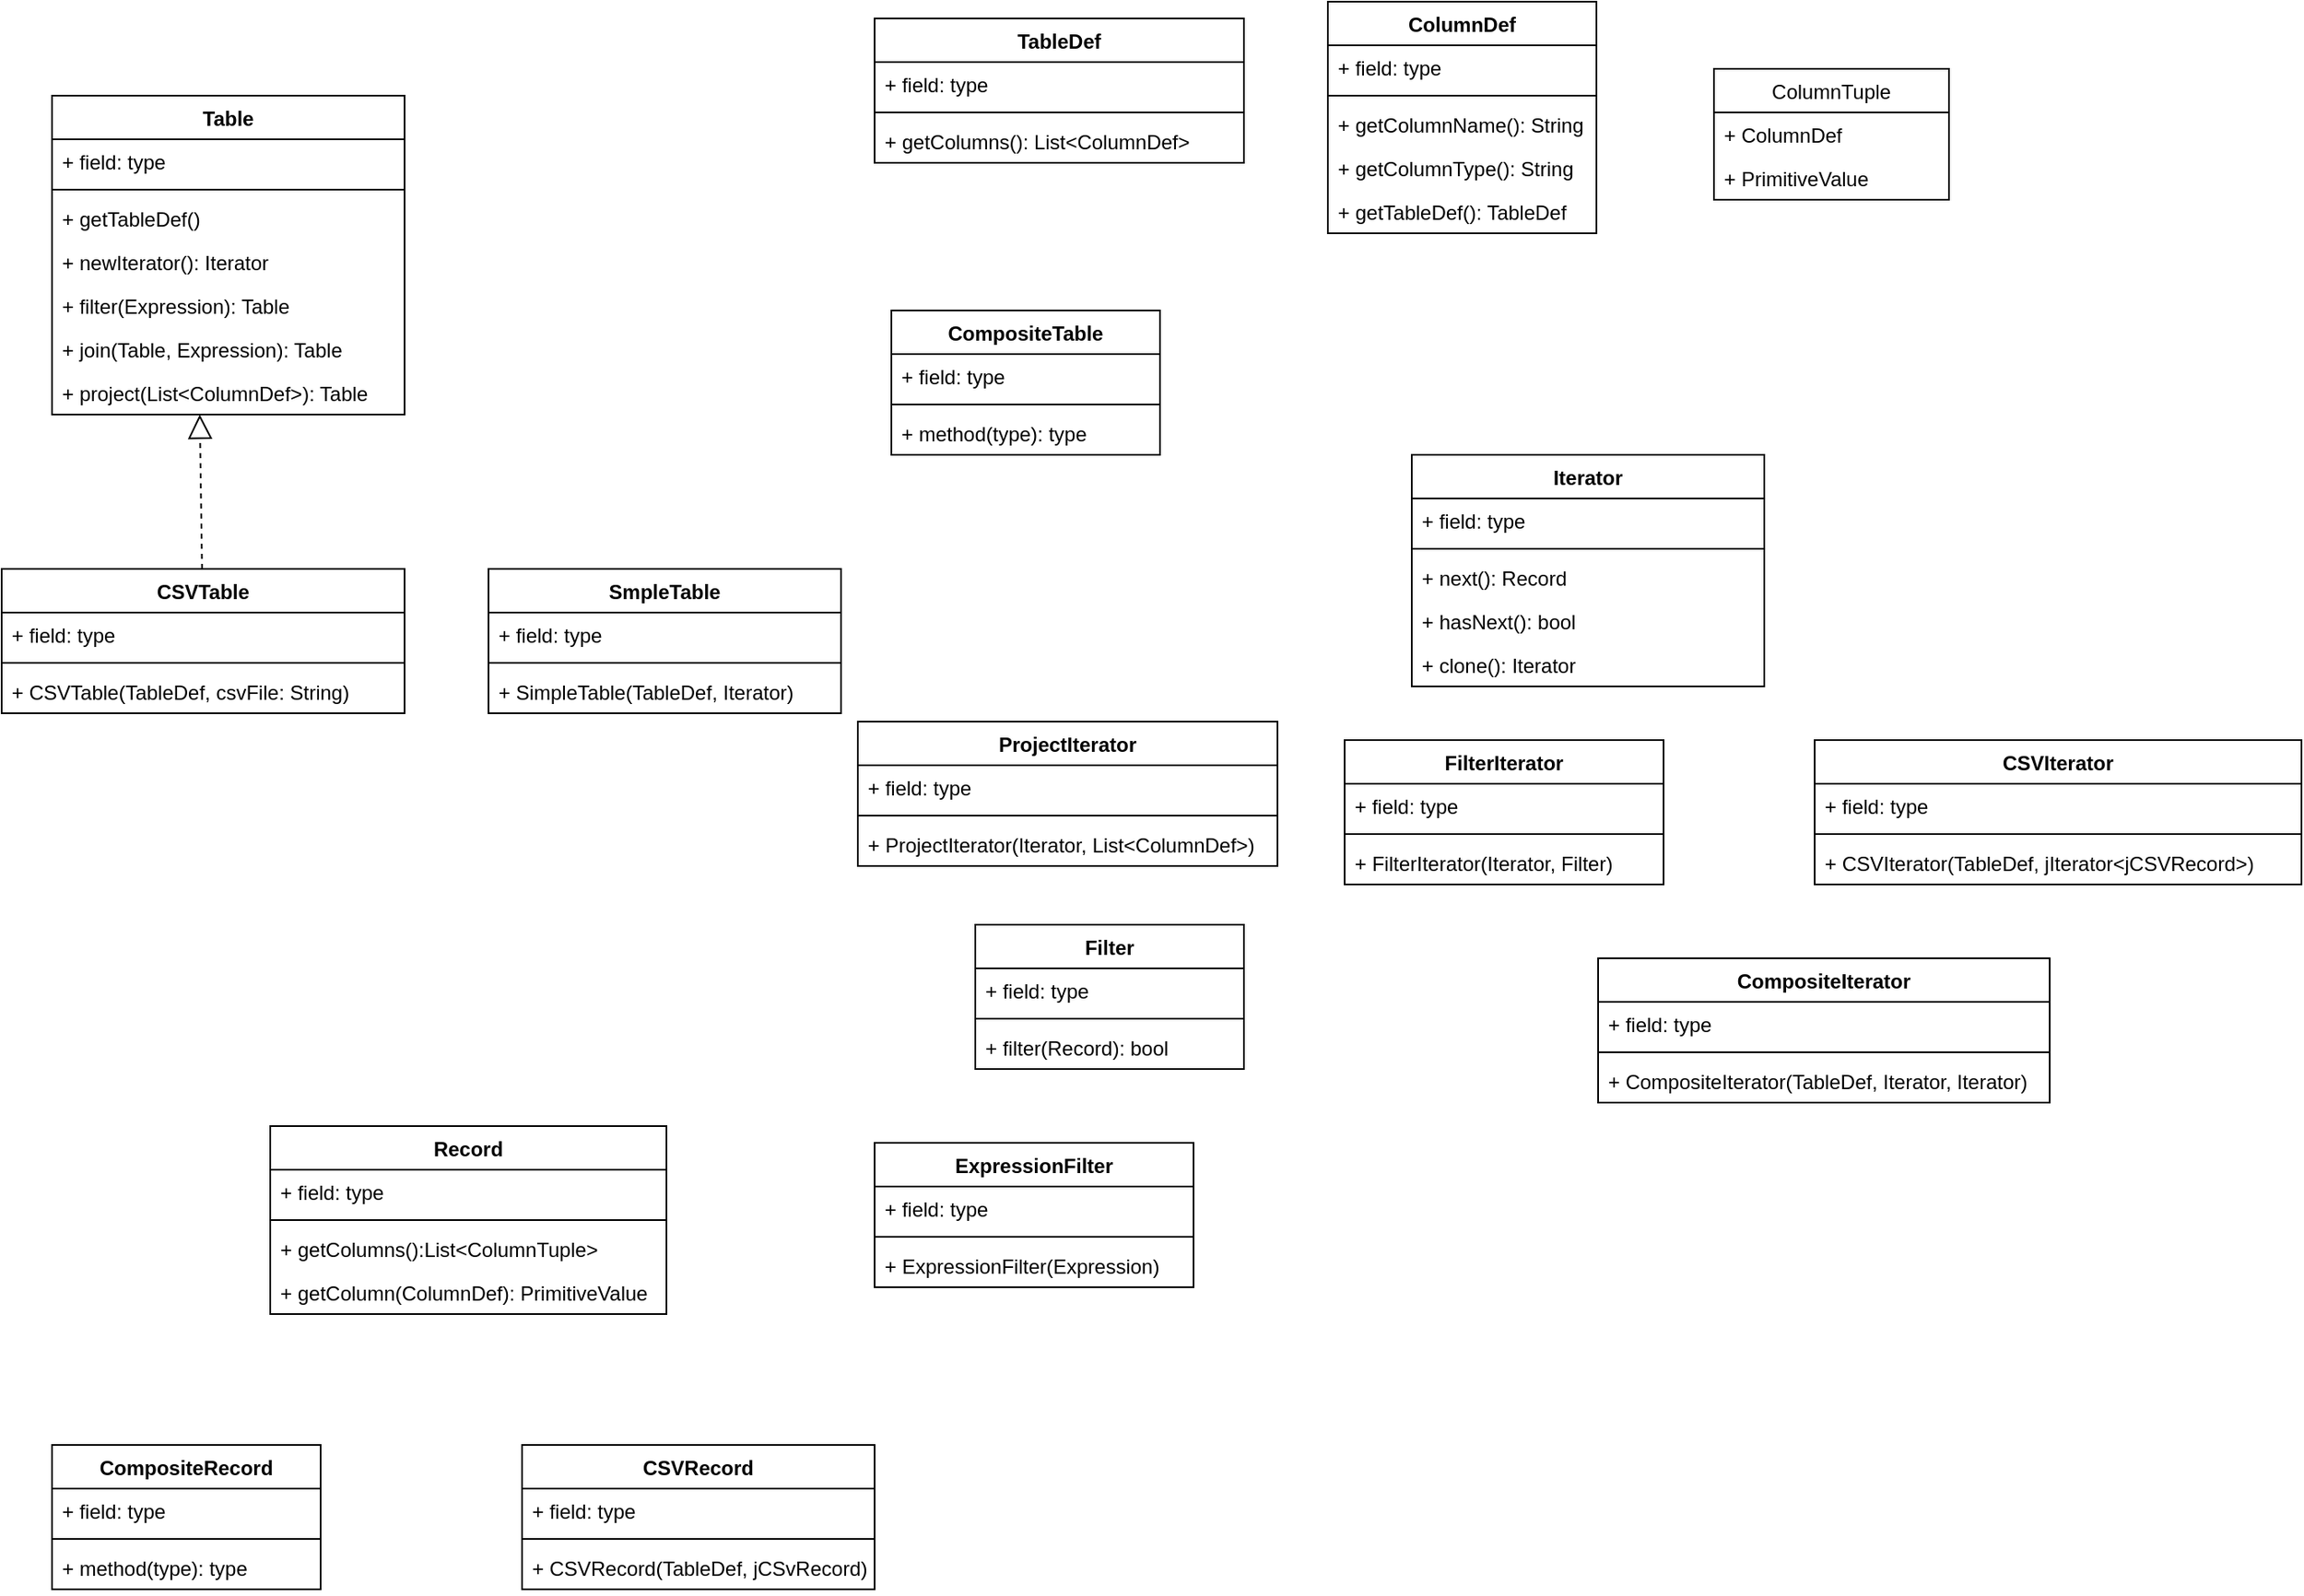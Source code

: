 <mxfile version="17.1.1" type="github">
  <diagram id="IfHT7InbET1iJ7ussgYV" name="Page-1">
    <mxGraphModel dx="946" dy="523" grid="1" gridSize="10" guides="1" tooltips="1" connect="1" arrows="1" fold="1" page="1" pageScale="1" pageWidth="827" pageHeight="1169" background="none" math="0" shadow="0">
      <root>
        <mxCell id="0" />
        <mxCell id="1" parent="0" />
        <mxCell id="2DvrqBAOLFMljCJ_e3_O-1" value="Table" style="swimlane;fontStyle=1;align=center;verticalAlign=top;childLayout=stackLayout;horizontal=1;startSize=26;horizontalStack=0;resizeParent=1;resizeParentMax=0;resizeLast=0;collapsible=1;marginBottom=0;" vertex="1" parent="1">
          <mxGeometry x="240" y="126" width="210" height="190" as="geometry" />
        </mxCell>
        <mxCell id="2DvrqBAOLFMljCJ_e3_O-2" value="+ field: type" style="text;strokeColor=none;fillColor=none;align=left;verticalAlign=top;spacingLeft=4;spacingRight=4;overflow=hidden;rotatable=0;points=[[0,0.5],[1,0.5]];portConstraint=eastwest;" vertex="1" parent="2DvrqBAOLFMljCJ_e3_O-1">
          <mxGeometry y="26" width="210" height="26" as="geometry" />
        </mxCell>
        <mxCell id="2DvrqBAOLFMljCJ_e3_O-3" value="" style="line;strokeWidth=1;fillColor=none;align=left;verticalAlign=middle;spacingTop=-1;spacingLeft=3;spacingRight=3;rotatable=0;labelPosition=right;points=[];portConstraint=eastwest;" vertex="1" parent="2DvrqBAOLFMljCJ_e3_O-1">
          <mxGeometry y="52" width="210" height="8" as="geometry" />
        </mxCell>
        <mxCell id="2DvrqBAOLFMljCJ_e3_O-5" value="+ getTableDef()" style="text;strokeColor=none;fillColor=none;align=left;verticalAlign=top;spacingLeft=4;spacingRight=4;overflow=hidden;rotatable=0;points=[[0,0.5],[1,0.5]];portConstraint=eastwest;" vertex="1" parent="2DvrqBAOLFMljCJ_e3_O-1">
          <mxGeometry y="60" width="210" height="26" as="geometry" />
        </mxCell>
        <mxCell id="2DvrqBAOLFMljCJ_e3_O-4" value="+ newIterator(): Iterator" style="text;strokeColor=none;fillColor=none;align=left;verticalAlign=top;spacingLeft=4;spacingRight=4;overflow=hidden;rotatable=0;points=[[0,0.5],[1,0.5]];portConstraint=eastwest;" vertex="1" parent="2DvrqBAOLFMljCJ_e3_O-1">
          <mxGeometry y="86" width="210" height="26" as="geometry" />
        </mxCell>
        <mxCell id="2DvrqBAOLFMljCJ_e3_O-34" value="+ filter(Expression): Table" style="text;strokeColor=none;fillColor=none;align=left;verticalAlign=top;spacingLeft=4;spacingRight=4;overflow=hidden;rotatable=0;points=[[0,0.5],[1,0.5]];portConstraint=eastwest;" vertex="1" parent="2DvrqBAOLFMljCJ_e3_O-1">
          <mxGeometry y="112" width="210" height="26" as="geometry" />
        </mxCell>
        <mxCell id="2DvrqBAOLFMljCJ_e3_O-35" value="+ join(Table, Expression): Table" style="text;strokeColor=none;fillColor=none;align=left;verticalAlign=top;spacingLeft=4;spacingRight=4;overflow=hidden;rotatable=0;points=[[0,0.5],[1,0.5]];portConstraint=eastwest;" vertex="1" parent="2DvrqBAOLFMljCJ_e3_O-1">
          <mxGeometry y="138" width="210" height="26" as="geometry" />
        </mxCell>
        <mxCell id="2DvrqBAOLFMljCJ_e3_O-36" value="+ project(List&lt;ColumnDef&gt;): Table" style="text;strokeColor=none;fillColor=none;align=left;verticalAlign=top;spacingLeft=4;spacingRight=4;overflow=hidden;rotatable=0;points=[[0,0.5],[1,0.5]];portConstraint=eastwest;" vertex="1" parent="2DvrqBAOLFMljCJ_e3_O-1">
          <mxGeometry y="164" width="210" height="26" as="geometry" />
        </mxCell>
        <mxCell id="2DvrqBAOLFMljCJ_e3_O-10" value="Iterator" style="swimlane;fontStyle=1;align=center;verticalAlign=top;childLayout=stackLayout;horizontal=1;startSize=26;horizontalStack=0;resizeParent=1;resizeParentMax=0;resizeLast=0;collapsible=1;marginBottom=0;" vertex="1" parent="1">
          <mxGeometry x="1050" y="340" width="210" height="138" as="geometry" />
        </mxCell>
        <mxCell id="2DvrqBAOLFMljCJ_e3_O-11" value="+ field: type" style="text;strokeColor=none;fillColor=none;align=left;verticalAlign=top;spacingLeft=4;spacingRight=4;overflow=hidden;rotatable=0;points=[[0,0.5],[1,0.5]];portConstraint=eastwest;" vertex="1" parent="2DvrqBAOLFMljCJ_e3_O-10">
          <mxGeometry y="26" width="210" height="26" as="geometry" />
        </mxCell>
        <mxCell id="2DvrqBAOLFMljCJ_e3_O-12" value="" style="line;strokeWidth=1;fillColor=none;align=left;verticalAlign=middle;spacingTop=-1;spacingLeft=3;spacingRight=3;rotatable=0;labelPosition=right;points=[];portConstraint=eastwest;" vertex="1" parent="2DvrqBAOLFMljCJ_e3_O-10">
          <mxGeometry y="52" width="210" height="8" as="geometry" />
        </mxCell>
        <mxCell id="2DvrqBAOLFMljCJ_e3_O-40" value="+ next(): Record" style="text;strokeColor=none;fillColor=none;align=left;verticalAlign=top;spacingLeft=4;spacingRight=4;overflow=hidden;rotatable=0;points=[[0,0.5],[1,0.5]];portConstraint=eastwest;" vertex="1" parent="2DvrqBAOLFMljCJ_e3_O-10">
          <mxGeometry y="60" width="210" height="26" as="geometry" />
        </mxCell>
        <mxCell id="2DvrqBAOLFMljCJ_e3_O-41" value="+ hasNext(): bool" style="text;strokeColor=none;fillColor=none;align=left;verticalAlign=top;spacingLeft=4;spacingRight=4;overflow=hidden;rotatable=0;points=[[0,0.5],[1,0.5]];portConstraint=eastwest;" vertex="1" parent="2DvrqBAOLFMljCJ_e3_O-10">
          <mxGeometry y="86" width="210" height="26" as="geometry" />
        </mxCell>
        <mxCell id="2DvrqBAOLFMljCJ_e3_O-91" value="+ clone(): Iterator" style="text;strokeColor=none;fillColor=none;align=left;verticalAlign=top;spacingLeft=4;spacingRight=4;overflow=hidden;rotatable=0;points=[[0,0.5],[1,0.5]];portConstraint=eastwest;" vertex="1" parent="2DvrqBAOLFMljCJ_e3_O-10">
          <mxGeometry y="112" width="210" height="26" as="geometry" />
        </mxCell>
        <mxCell id="2DvrqBAOLFMljCJ_e3_O-14" value="TableDef" style="swimlane;fontStyle=1;align=center;verticalAlign=top;childLayout=stackLayout;horizontal=1;startSize=26;horizontalStack=0;resizeParent=1;resizeParentMax=0;resizeLast=0;collapsible=1;marginBottom=0;" vertex="1" parent="1">
          <mxGeometry x="730" y="80" width="220" height="86" as="geometry" />
        </mxCell>
        <mxCell id="2DvrqBAOLFMljCJ_e3_O-15" value="+ field: type" style="text;strokeColor=none;fillColor=none;align=left;verticalAlign=top;spacingLeft=4;spacingRight=4;overflow=hidden;rotatable=0;points=[[0,0.5],[1,0.5]];portConstraint=eastwest;" vertex="1" parent="2DvrqBAOLFMljCJ_e3_O-14">
          <mxGeometry y="26" width="220" height="26" as="geometry" />
        </mxCell>
        <mxCell id="2DvrqBAOLFMljCJ_e3_O-16" value="" style="line;strokeWidth=1;fillColor=none;align=left;verticalAlign=middle;spacingTop=-1;spacingLeft=3;spacingRight=3;rotatable=0;labelPosition=right;points=[];portConstraint=eastwest;" vertex="1" parent="2DvrqBAOLFMljCJ_e3_O-14">
          <mxGeometry y="52" width="220" height="8" as="geometry" />
        </mxCell>
        <mxCell id="2DvrqBAOLFMljCJ_e3_O-17" value="+ getColumns(): List&lt;ColumnDef&gt;" style="text;strokeColor=none;fillColor=none;align=left;verticalAlign=top;spacingLeft=4;spacingRight=4;overflow=hidden;rotatable=0;points=[[0,0.5],[1,0.5]];portConstraint=eastwest;" vertex="1" parent="2DvrqBAOLFMljCJ_e3_O-14">
          <mxGeometry y="60" width="220" height="26" as="geometry" />
        </mxCell>
        <mxCell id="2DvrqBAOLFMljCJ_e3_O-18" value="ColumnDef" style="swimlane;fontStyle=1;align=center;verticalAlign=top;childLayout=stackLayout;horizontal=1;startSize=26;horizontalStack=0;resizeParent=1;resizeParentMax=0;resizeLast=0;collapsible=1;marginBottom=0;" vertex="1" parent="1">
          <mxGeometry x="1000" y="70" width="160" height="138" as="geometry" />
        </mxCell>
        <mxCell id="2DvrqBAOLFMljCJ_e3_O-19" value="+ field: type" style="text;strokeColor=none;fillColor=none;align=left;verticalAlign=top;spacingLeft=4;spacingRight=4;overflow=hidden;rotatable=0;points=[[0,0.5],[1,0.5]];portConstraint=eastwest;" vertex="1" parent="2DvrqBAOLFMljCJ_e3_O-18">
          <mxGeometry y="26" width="160" height="26" as="geometry" />
        </mxCell>
        <mxCell id="2DvrqBAOLFMljCJ_e3_O-20" value="" style="line;strokeWidth=1;fillColor=none;align=left;verticalAlign=middle;spacingTop=-1;spacingLeft=3;spacingRight=3;rotatable=0;labelPosition=right;points=[];portConstraint=eastwest;" vertex="1" parent="2DvrqBAOLFMljCJ_e3_O-18">
          <mxGeometry y="52" width="160" height="8" as="geometry" />
        </mxCell>
        <mxCell id="2DvrqBAOLFMljCJ_e3_O-21" value="+ getColumnName(): String" style="text;strokeColor=none;fillColor=none;align=left;verticalAlign=top;spacingLeft=4;spacingRight=4;overflow=hidden;rotatable=0;points=[[0,0.5],[1,0.5]];portConstraint=eastwest;" vertex="1" parent="2DvrqBAOLFMljCJ_e3_O-18">
          <mxGeometry y="60" width="160" height="26" as="geometry" />
        </mxCell>
        <mxCell id="2DvrqBAOLFMljCJ_e3_O-39" value="+ getColumnType(): String" style="text;strokeColor=none;fillColor=none;align=left;verticalAlign=top;spacingLeft=4;spacingRight=4;overflow=hidden;rotatable=0;points=[[0,0.5],[1,0.5]];portConstraint=eastwest;" vertex="1" parent="2DvrqBAOLFMljCJ_e3_O-18">
          <mxGeometry y="86" width="160" height="26" as="geometry" />
        </mxCell>
        <mxCell id="2DvrqBAOLFMljCJ_e3_O-80" value="+ getTableDef(): TableDef" style="text;strokeColor=none;fillColor=none;align=left;verticalAlign=top;spacingLeft=4;spacingRight=4;overflow=hidden;rotatable=0;points=[[0,0.5],[1,0.5]];portConstraint=eastwest;" vertex="1" parent="2DvrqBAOLFMljCJ_e3_O-18">
          <mxGeometry y="112" width="160" height="26" as="geometry" />
        </mxCell>
        <mxCell id="2DvrqBAOLFMljCJ_e3_O-22" value="Record" style="swimlane;fontStyle=1;align=center;verticalAlign=top;childLayout=stackLayout;horizontal=1;startSize=26;horizontalStack=0;resizeParent=1;resizeParentMax=0;resizeLast=0;collapsible=1;marginBottom=0;" vertex="1" parent="1">
          <mxGeometry x="370" y="740" width="236" height="112" as="geometry" />
        </mxCell>
        <mxCell id="2DvrqBAOLFMljCJ_e3_O-23" value="+ field: type" style="text;strokeColor=none;fillColor=none;align=left;verticalAlign=top;spacingLeft=4;spacingRight=4;overflow=hidden;rotatable=0;points=[[0,0.5],[1,0.5]];portConstraint=eastwest;" vertex="1" parent="2DvrqBAOLFMljCJ_e3_O-22">
          <mxGeometry y="26" width="236" height="26" as="geometry" />
        </mxCell>
        <mxCell id="2DvrqBAOLFMljCJ_e3_O-24" value="" style="line;strokeWidth=1;fillColor=none;align=left;verticalAlign=middle;spacingTop=-1;spacingLeft=3;spacingRight=3;rotatable=0;labelPosition=right;points=[];portConstraint=eastwest;" vertex="1" parent="2DvrqBAOLFMljCJ_e3_O-22">
          <mxGeometry y="52" width="236" height="8" as="geometry" />
        </mxCell>
        <mxCell id="2DvrqBAOLFMljCJ_e3_O-25" value="+ getColumns():List&lt;ColumnTuple&gt;" style="text;strokeColor=none;fillColor=none;align=left;verticalAlign=top;spacingLeft=4;spacingRight=4;overflow=hidden;rotatable=0;points=[[0,0.5],[1,0.5]];portConstraint=eastwest;" vertex="1" parent="2DvrqBAOLFMljCJ_e3_O-22">
          <mxGeometry y="60" width="236" height="26" as="geometry" />
        </mxCell>
        <mxCell id="2DvrqBAOLFMljCJ_e3_O-37" value="+ getColumn(ColumnDef): PrimitiveValue" style="text;strokeColor=none;fillColor=none;align=left;verticalAlign=top;spacingLeft=4;spacingRight=4;overflow=hidden;rotatable=0;points=[[0,0.5],[1,0.5]];portConstraint=eastwest;" vertex="1" parent="2DvrqBAOLFMljCJ_e3_O-22">
          <mxGeometry y="86" width="236" height="26" as="geometry" />
        </mxCell>
        <mxCell id="2DvrqBAOLFMljCJ_e3_O-26" value="ColumnTuple" style="swimlane;fontStyle=0;childLayout=stackLayout;horizontal=1;startSize=26;fillColor=none;horizontalStack=0;resizeParent=1;resizeParentMax=0;resizeLast=0;collapsible=1;marginBottom=0;" vertex="1" parent="1">
          <mxGeometry x="1230" y="110" width="140" height="78" as="geometry" />
        </mxCell>
        <mxCell id="2DvrqBAOLFMljCJ_e3_O-27" value="+ ColumnDef" style="text;strokeColor=none;fillColor=none;align=left;verticalAlign=top;spacingLeft=4;spacingRight=4;overflow=hidden;rotatable=0;points=[[0,0.5],[1,0.5]];portConstraint=eastwest;" vertex="1" parent="2DvrqBAOLFMljCJ_e3_O-26">
          <mxGeometry y="26" width="140" height="26" as="geometry" />
        </mxCell>
        <mxCell id="2DvrqBAOLFMljCJ_e3_O-28" value="+ PrimitiveValue" style="text;strokeColor=none;fillColor=none;align=left;verticalAlign=top;spacingLeft=4;spacingRight=4;overflow=hidden;rotatable=0;points=[[0,0.5],[1,0.5]];portConstraint=eastwest;" vertex="1" parent="2DvrqBAOLFMljCJ_e3_O-26">
          <mxGeometry y="52" width="140" height="26" as="geometry" />
        </mxCell>
        <mxCell id="2DvrqBAOLFMljCJ_e3_O-30" value="Filter" style="swimlane;fontStyle=1;align=center;verticalAlign=top;childLayout=stackLayout;horizontal=1;startSize=26;horizontalStack=0;resizeParent=1;resizeParentMax=0;resizeLast=0;collapsible=1;marginBottom=0;" vertex="1" parent="1">
          <mxGeometry x="790" y="620" width="160" height="86" as="geometry" />
        </mxCell>
        <mxCell id="2DvrqBAOLFMljCJ_e3_O-31" value="+ field: type" style="text;strokeColor=none;fillColor=none;align=left;verticalAlign=top;spacingLeft=4;spacingRight=4;overflow=hidden;rotatable=0;points=[[0,0.5],[1,0.5]];portConstraint=eastwest;" vertex="1" parent="2DvrqBAOLFMljCJ_e3_O-30">
          <mxGeometry y="26" width="160" height="26" as="geometry" />
        </mxCell>
        <mxCell id="2DvrqBAOLFMljCJ_e3_O-32" value="" style="line;strokeWidth=1;fillColor=none;align=left;verticalAlign=middle;spacingTop=-1;spacingLeft=3;spacingRight=3;rotatable=0;labelPosition=right;points=[];portConstraint=eastwest;" vertex="1" parent="2DvrqBAOLFMljCJ_e3_O-30">
          <mxGeometry y="52" width="160" height="8" as="geometry" />
        </mxCell>
        <mxCell id="2DvrqBAOLFMljCJ_e3_O-33" value="+ filter(Record): bool" style="text;strokeColor=none;fillColor=none;align=left;verticalAlign=top;spacingLeft=4;spacingRight=4;overflow=hidden;rotatable=0;points=[[0,0.5],[1,0.5]];portConstraint=eastwest;" vertex="1" parent="2DvrqBAOLFMljCJ_e3_O-30">
          <mxGeometry y="60" width="160" height="26" as="geometry" />
        </mxCell>
        <mxCell id="2DvrqBAOLFMljCJ_e3_O-42" value="CSVTable" style="swimlane;fontStyle=1;align=center;verticalAlign=top;childLayout=stackLayout;horizontal=1;startSize=26;horizontalStack=0;resizeParent=1;resizeParentMax=0;resizeLast=0;collapsible=1;marginBottom=0;" vertex="1" parent="1">
          <mxGeometry x="210" y="408" width="240" height="86" as="geometry" />
        </mxCell>
        <mxCell id="2DvrqBAOLFMljCJ_e3_O-43" value="+ field: type" style="text;strokeColor=none;fillColor=none;align=left;verticalAlign=top;spacingLeft=4;spacingRight=4;overflow=hidden;rotatable=0;points=[[0,0.5],[1,0.5]];portConstraint=eastwest;" vertex="1" parent="2DvrqBAOLFMljCJ_e3_O-42">
          <mxGeometry y="26" width="240" height="26" as="geometry" />
        </mxCell>
        <mxCell id="2DvrqBAOLFMljCJ_e3_O-44" value="" style="line;strokeWidth=1;fillColor=none;align=left;verticalAlign=middle;spacingTop=-1;spacingLeft=3;spacingRight=3;rotatable=0;labelPosition=right;points=[];portConstraint=eastwest;" vertex="1" parent="2DvrqBAOLFMljCJ_e3_O-42">
          <mxGeometry y="52" width="240" height="8" as="geometry" />
        </mxCell>
        <mxCell id="2DvrqBAOLFMljCJ_e3_O-45" value="+ CSVTable(TableDef, csvFile: String)" style="text;strokeColor=none;fillColor=none;align=left;verticalAlign=top;spacingLeft=4;spacingRight=4;overflow=hidden;rotatable=0;points=[[0,0.5],[1,0.5]];portConstraint=eastwest;" vertex="1" parent="2DvrqBAOLFMljCJ_e3_O-42">
          <mxGeometry y="60" width="240" height="26" as="geometry" />
        </mxCell>
        <mxCell id="2DvrqBAOLFMljCJ_e3_O-47" value="" style="endArrow=block;dashed=1;endFill=0;endSize=12;html=1;rounded=0;entryX=0.419;entryY=1;entryDx=0;entryDy=0;entryPerimeter=0;" edge="1" parent="1" source="2DvrqBAOLFMljCJ_e3_O-42" target="2DvrqBAOLFMljCJ_e3_O-36">
          <mxGeometry width="160" relative="1" as="geometry">
            <mxPoint x="310" y="396" as="sourcePoint" />
            <mxPoint x="330" y="356" as="targetPoint" />
          </mxGeometry>
        </mxCell>
        <mxCell id="2DvrqBAOLFMljCJ_e3_O-48" value="CSVIterator" style="swimlane;fontStyle=1;align=center;verticalAlign=top;childLayout=stackLayout;horizontal=1;startSize=26;horizontalStack=0;resizeParent=1;resizeParentMax=0;resizeLast=0;collapsible=1;marginBottom=0;" vertex="1" parent="1">
          <mxGeometry x="1290" y="510" width="290" height="86" as="geometry" />
        </mxCell>
        <mxCell id="2DvrqBAOLFMljCJ_e3_O-49" value="+ field: type" style="text;strokeColor=none;fillColor=none;align=left;verticalAlign=top;spacingLeft=4;spacingRight=4;overflow=hidden;rotatable=0;points=[[0,0.5],[1,0.5]];portConstraint=eastwest;" vertex="1" parent="2DvrqBAOLFMljCJ_e3_O-48">
          <mxGeometry y="26" width="290" height="26" as="geometry" />
        </mxCell>
        <mxCell id="2DvrqBAOLFMljCJ_e3_O-50" value="" style="line;strokeWidth=1;fillColor=none;align=left;verticalAlign=middle;spacingTop=-1;spacingLeft=3;spacingRight=3;rotatable=0;labelPosition=right;points=[];portConstraint=eastwest;" vertex="1" parent="2DvrqBAOLFMljCJ_e3_O-48">
          <mxGeometry y="52" width="290" height="8" as="geometry" />
        </mxCell>
        <mxCell id="2DvrqBAOLFMljCJ_e3_O-51" value="+ CSVIterator(TableDef, jIterator&lt;jCSVRecord&gt;)" style="text;strokeColor=none;fillColor=none;align=left;verticalAlign=top;spacingLeft=4;spacingRight=4;overflow=hidden;rotatable=0;points=[[0,0.5],[1,0.5]];portConstraint=eastwest;" vertex="1" parent="2DvrqBAOLFMljCJ_e3_O-48">
          <mxGeometry y="60" width="290" height="26" as="geometry" />
        </mxCell>
        <mxCell id="2DvrqBAOLFMljCJ_e3_O-54" value="ExpressionFilter" style="swimlane;fontStyle=1;align=center;verticalAlign=top;childLayout=stackLayout;horizontal=1;startSize=26;horizontalStack=0;resizeParent=1;resizeParentMax=0;resizeLast=0;collapsible=1;marginBottom=0;" vertex="1" parent="1">
          <mxGeometry x="730" y="750" width="190" height="86" as="geometry" />
        </mxCell>
        <mxCell id="2DvrqBAOLFMljCJ_e3_O-55" value="+ field: type" style="text;strokeColor=none;fillColor=none;align=left;verticalAlign=top;spacingLeft=4;spacingRight=4;overflow=hidden;rotatable=0;points=[[0,0.5],[1,0.5]];portConstraint=eastwest;" vertex="1" parent="2DvrqBAOLFMljCJ_e3_O-54">
          <mxGeometry y="26" width="190" height="26" as="geometry" />
        </mxCell>
        <mxCell id="2DvrqBAOLFMljCJ_e3_O-56" value="" style="line;strokeWidth=1;fillColor=none;align=left;verticalAlign=middle;spacingTop=-1;spacingLeft=3;spacingRight=3;rotatable=0;labelPosition=right;points=[];portConstraint=eastwest;" vertex="1" parent="2DvrqBAOLFMljCJ_e3_O-54">
          <mxGeometry y="52" width="190" height="8" as="geometry" />
        </mxCell>
        <mxCell id="2DvrqBAOLFMljCJ_e3_O-57" value="+ ExpressionFilter(Expression)" style="text;strokeColor=none;fillColor=none;align=left;verticalAlign=top;spacingLeft=4;spacingRight=4;overflow=hidden;rotatable=0;points=[[0,0.5],[1,0.5]];portConstraint=eastwest;" vertex="1" parent="2DvrqBAOLFMljCJ_e3_O-54">
          <mxGeometry y="60" width="190" height="26" as="geometry" />
        </mxCell>
        <mxCell id="2DvrqBAOLFMljCJ_e3_O-60" value="CSVRecord" style="swimlane;fontStyle=1;align=center;verticalAlign=top;childLayout=stackLayout;horizontal=1;startSize=26;horizontalStack=0;resizeParent=1;resizeParentMax=0;resizeLast=0;collapsible=1;marginBottom=0;" vertex="1" parent="1">
          <mxGeometry x="520" y="930" width="210" height="86" as="geometry" />
        </mxCell>
        <mxCell id="2DvrqBAOLFMljCJ_e3_O-61" value="+ field: type" style="text;strokeColor=none;fillColor=none;align=left;verticalAlign=top;spacingLeft=4;spacingRight=4;overflow=hidden;rotatable=0;points=[[0,0.5],[1,0.5]];portConstraint=eastwest;" vertex="1" parent="2DvrqBAOLFMljCJ_e3_O-60">
          <mxGeometry y="26" width="210" height="26" as="geometry" />
        </mxCell>
        <mxCell id="2DvrqBAOLFMljCJ_e3_O-62" value="" style="line;strokeWidth=1;fillColor=none;align=left;verticalAlign=middle;spacingTop=-1;spacingLeft=3;spacingRight=3;rotatable=0;labelPosition=right;points=[];portConstraint=eastwest;" vertex="1" parent="2DvrqBAOLFMljCJ_e3_O-60">
          <mxGeometry y="52" width="210" height="8" as="geometry" />
        </mxCell>
        <mxCell id="2DvrqBAOLFMljCJ_e3_O-63" value="+ CSVRecord(TableDef, jCSvRecord)" style="text;strokeColor=none;fillColor=none;align=left;verticalAlign=top;spacingLeft=4;spacingRight=4;overflow=hidden;rotatable=0;points=[[0,0.5],[1,0.5]];portConstraint=eastwest;" vertex="1" parent="2DvrqBAOLFMljCJ_e3_O-60">
          <mxGeometry y="60" width="210" height="26" as="geometry" />
        </mxCell>
        <mxCell id="2DvrqBAOLFMljCJ_e3_O-64" value="CompositeTable" style="swimlane;fontStyle=1;align=center;verticalAlign=top;childLayout=stackLayout;horizontal=1;startSize=26;horizontalStack=0;resizeParent=1;resizeParentMax=0;resizeLast=0;collapsible=1;marginBottom=0;" vertex="1" parent="1">
          <mxGeometry x="740" y="254" width="160" height="86" as="geometry" />
        </mxCell>
        <mxCell id="2DvrqBAOLFMljCJ_e3_O-65" value="+ field: type" style="text;strokeColor=none;fillColor=none;align=left;verticalAlign=top;spacingLeft=4;spacingRight=4;overflow=hidden;rotatable=0;points=[[0,0.5],[1,0.5]];portConstraint=eastwest;" vertex="1" parent="2DvrqBAOLFMljCJ_e3_O-64">
          <mxGeometry y="26" width="160" height="26" as="geometry" />
        </mxCell>
        <mxCell id="2DvrqBAOLFMljCJ_e3_O-66" value="" style="line;strokeWidth=1;fillColor=none;align=left;verticalAlign=middle;spacingTop=-1;spacingLeft=3;spacingRight=3;rotatable=0;labelPosition=right;points=[];portConstraint=eastwest;" vertex="1" parent="2DvrqBAOLFMljCJ_e3_O-64">
          <mxGeometry y="52" width="160" height="8" as="geometry" />
        </mxCell>
        <mxCell id="2DvrqBAOLFMljCJ_e3_O-67" value="+ method(type): type" style="text;strokeColor=none;fillColor=none;align=left;verticalAlign=top;spacingLeft=4;spacingRight=4;overflow=hidden;rotatable=0;points=[[0,0.5],[1,0.5]];portConstraint=eastwest;" vertex="1" parent="2DvrqBAOLFMljCJ_e3_O-64">
          <mxGeometry y="60" width="160" height="26" as="geometry" />
        </mxCell>
        <mxCell id="2DvrqBAOLFMljCJ_e3_O-68" value="CompositeRecord" style="swimlane;fontStyle=1;align=center;verticalAlign=top;childLayout=stackLayout;horizontal=1;startSize=26;horizontalStack=0;resizeParent=1;resizeParentMax=0;resizeLast=0;collapsible=1;marginBottom=0;" vertex="1" parent="1">
          <mxGeometry x="240" y="930" width="160" height="86" as="geometry" />
        </mxCell>
        <mxCell id="2DvrqBAOLFMljCJ_e3_O-69" value="+ field: type" style="text;strokeColor=none;fillColor=none;align=left;verticalAlign=top;spacingLeft=4;spacingRight=4;overflow=hidden;rotatable=0;points=[[0,0.5],[1,0.5]];portConstraint=eastwest;" vertex="1" parent="2DvrqBAOLFMljCJ_e3_O-68">
          <mxGeometry y="26" width="160" height="26" as="geometry" />
        </mxCell>
        <mxCell id="2DvrqBAOLFMljCJ_e3_O-70" value="" style="line;strokeWidth=1;fillColor=none;align=left;verticalAlign=middle;spacingTop=-1;spacingLeft=3;spacingRight=3;rotatable=0;labelPosition=right;points=[];portConstraint=eastwest;" vertex="1" parent="2DvrqBAOLFMljCJ_e3_O-68">
          <mxGeometry y="52" width="160" height="8" as="geometry" />
        </mxCell>
        <mxCell id="2DvrqBAOLFMljCJ_e3_O-71" value="+ method(type): type" style="text;strokeColor=none;fillColor=none;align=left;verticalAlign=top;spacingLeft=4;spacingRight=4;overflow=hidden;rotatable=0;points=[[0,0.5],[1,0.5]];portConstraint=eastwest;" vertex="1" parent="2DvrqBAOLFMljCJ_e3_O-68">
          <mxGeometry y="60" width="160" height="26" as="geometry" />
        </mxCell>
        <mxCell id="2DvrqBAOLFMljCJ_e3_O-72" value="FilterIterator" style="swimlane;fontStyle=1;align=center;verticalAlign=top;childLayout=stackLayout;horizontal=1;startSize=26;horizontalStack=0;resizeParent=1;resizeParentMax=0;resizeLast=0;collapsible=1;marginBottom=0;" vertex="1" parent="1">
          <mxGeometry x="1010" y="510" width="190" height="86" as="geometry" />
        </mxCell>
        <mxCell id="2DvrqBAOLFMljCJ_e3_O-73" value="+ field: type" style="text;strokeColor=none;fillColor=none;align=left;verticalAlign=top;spacingLeft=4;spacingRight=4;overflow=hidden;rotatable=0;points=[[0,0.5],[1,0.5]];portConstraint=eastwest;" vertex="1" parent="2DvrqBAOLFMljCJ_e3_O-72">
          <mxGeometry y="26" width="190" height="26" as="geometry" />
        </mxCell>
        <mxCell id="2DvrqBAOLFMljCJ_e3_O-74" value="" style="line;strokeWidth=1;fillColor=none;align=left;verticalAlign=middle;spacingTop=-1;spacingLeft=3;spacingRight=3;rotatable=0;labelPosition=right;points=[];portConstraint=eastwest;" vertex="1" parent="2DvrqBAOLFMljCJ_e3_O-72">
          <mxGeometry y="52" width="190" height="8" as="geometry" />
        </mxCell>
        <mxCell id="2DvrqBAOLFMljCJ_e3_O-75" value="+ FilterIterator(Iterator, Filter)" style="text;strokeColor=none;fillColor=none;align=left;verticalAlign=top;spacingLeft=4;spacingRight=4;overflow=hidden;rotatable=0;points=[[0,0.5],[1,0.5]];portConstraint=eastwest;" vertex="1" parent="2DvrqBAOLFMljCJ_e3_O-72">
          <mxGeometry y="60" width="190" height="26" as="geometry" />
        </mxCell>
        <mxCell id="2DvrqBAOLFMljCJ_e3_O-76" value="ProjectIterator" style="swimlane;fontStyle=1;align=center;verticalAlign=top;childLayout=stackLayout;horizontal=1;startSize=26;horizontalStack=0;resizeParent=1;resizeParentMax=0;resizeLast=0;collapsible=1;marginBottom=0;" vertex="1" parent="1">
          <mxGeometry x="720" y="499" width="250" height="86" as="geometry" />
        </mxCell>
        <mxCell id="2DvrqBAOLFMljCJ_e3_O-77" value="+ field: type" style="text;strokeColor=none;fillColor=none;align=left;verticalAlign=top;spacingLeft=4;spacingRight=4;overflow=hidden;rotatable=0;points=[[0,0.5],[1,0.5]];portConstraint=eastwest;" vertex="1" parent="2DvrqBAOLFMljCJ_e3_O-76">
          <mxGeometry y="26" width="250" height="26" as="geometry" />
        </mxCell>
        <mxCell id="2DvrqBAOLFMljCJ_e3_O-78" value="" style="line;strokeWidth=1;fillColor=none;align=left;verticalAlign=middle;spacingTop=-1;spacingLeft=3;spacingRight=3;rotatable=0;labelPosition=right;points=[];portConstraint=eastwest;" vertex="1" parent="2DvrqBAOLFMljCJ_e3_O-76">
          <mxGeometry y="52" width="250" height="8" as="geometry" />
        </mxCell>
        <mxCell id="2DvrqBAOLFMljCJ_e3_O-79" value="+ ProjectIterator(Iterator, List&lt;ColumnDef&gt;)" style="text;strokeColor=none;fillColor=none;align=left;verticalAlign=top;spacingLeft=4;spacingRight=4;overflow=hidden;rotatable=0;points=[[0,0.5],[1,0.5]];portConstraint=eastwest;" vertex="1" parent="2DvrqBAOLFMljCJ_e3_O-76">
          <mxGeometry y="60" width="250" height="26" as="geometry" />
        </mxCell>
        <mxCell id="2DvrqBAOLFMljCJ_e3_O-83" value="SmpleTable" style="swimlane;fontStyle=1;align=center;verticalAlign=top;childLayout=stackLayout;horizontal=1;startSize=26;horizontalStack=0;resizeParent=1;resizeParentMax=0;resizeLast=0;collapsible=1;marginBottom=0;" vertex="1" parent="1">
          <mxGeometry x="500" y="408" width="210" height="86" as="geometry" />
        </mxCell>
        <mxCell id="2DvrqBAOLFMljCJ_e3_O-84" value="+ field: type" style="text;strokeColor=none;fillColor=none;align=left;verticalAlign=top;spacingLeft=4;spacingRight=4;overflow=hidden;rotatable=0;points=[[0,0.5],[1,0.5]];portConstraint=eastwest;" vertex="1" parent="2DvrqBAOLFMljCJ_e3_O-83">
          <mxGeometry y="26" width="210" height="26" as="geometry" />
        </mxCell>
        <mxCell id="2DvrqBAOLFMljCJ_e3_O-85" value="" style="line;strokeWidth=1;fillColor=none;align=left;verticalAlign=middle;spacingTop=-1;spacingLeft=3;spacingRight=3;rotatable=0;labelPosition=right;points=[];portConstraint=eastwest;" vertex="1" parent="2DvrqBAOLFMljCJ_e3_O-83">
          <mxGeometry y="52" width="210" height="8" as="geometry" />
        </mxCell>
        <mxCell id="2DvrqBAOLFMljCJ_e3_O-86" value="+ SimpleTable(TableDef, Iterator)" style="text;strokeColor=none;fillColor=none;align=left;verticalAlign=top;spacingLeft=4;spacingRight=4;overflow=hidden;rotatable=0;points=[[0,0.5],[1,0.5]];portConstraint=eastwest;" vertex="1" parent="2DvrqBAOLFMljCJ_e3_O-83">
          <mxGeometry y="60" width="210" height="26" as="geometry" />
        </mxCell>
        <mxCell id="2DvrqBAOLFMljCJ_e3_O-87" value="CompositeIterator" style="swimlane;fontStyle=1;align=center;verticalAlign=top;childLayout=stackLayout;horizontal=1;startSize=26;horizontalStack=0;resizeParent=1;resizeParentMax=0;resizeLast=0;collapsible=1;marginBottom=0;" vertex="1" parent="1">
          <mxGeometry x="1161" y="640" width="269" height="86" as="geometry" />
        </mxCell>
        <mxCell id="2DvrqBAOLFMljCJ_e3_O-88" value="+ field: type" style="text;strokeColor=none;fillColor=none;align=left;verticalAlign=top;spacingLeft=4;spacingRight=4;overflow=hidden;rotatable=0;points=[[0,0.5],[1,0.5]];portConstraint=eastwest;" vertex="1" parent="2DvrqBAOLFMljCJ_e3_O-87">
          <mxGeometry y="26" width="269" height="26" as="geometry" />
        </mxCell>
        <mxCell id="2DvrqBAOLFMljCJ_e3_O-89" value="" style="line;strokeWidth=1;fillColor=none;align=left;verticalAlign=middle;spacingTop=-1;spacingLeft=3;spacingRight=3;rotatable=0;labelPosition=right;points=[];portConstraint=eastwest;" vertex="1" parent="2DvrqBAOLFMljCJ_e3_O-87">
          <mxGeometry y="52" width="269" height="8" as="geometry" />
        </mxCell>
        <mxCell id="2DvrqBAOLFMljCJ_e3_O-90" value="+ CompositeIterator(TableDef, Iterator, Iterator)" style="text;strokeColor=none;fillColor=none;align=left;verticalAlign=top;spacingLeft=4;spacingRight=4;overflow=hidden;rotatable=0;points=[[0,0.5],[1,0.5]];portConstraint=eastwest;" vertex="1" parent="2DvrqBAOLFMljCJ_e3_O-87">
          <mxGeometry y="60" width="269" height="26" as="geometry" />
        </mxCell>
      </root>
    </mxGraphModel>
  </diagram>
</mxfile>
